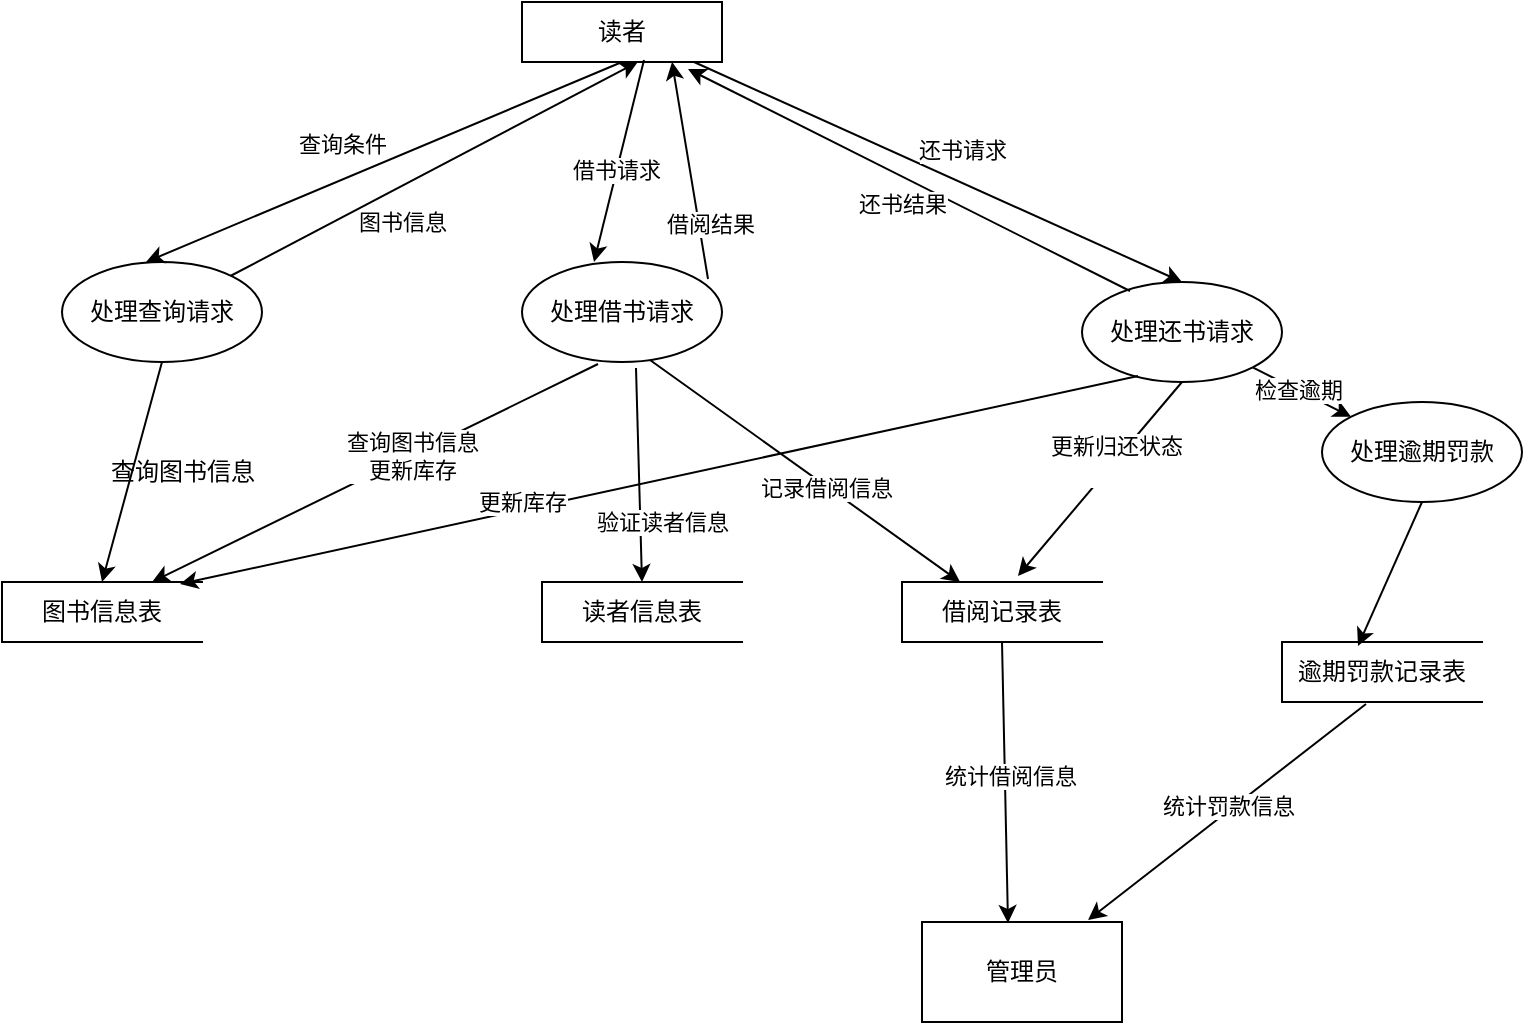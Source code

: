 <mxfile version="27.0.9">
  <diagram name="第 1 页" id="72NQMSpgFmSUnzaSWDjX">
    <mxGraphModel dx="946" dy="625" grid="1" gridSize="10" guides="1" tooltips="1" connect="1" arrows="1" fold="1" page="1" pageScale="1" pageWidth="827" pageHeight="1169" math="0" shadow="0">
      <root>
        <mxCell id="0" />
        <mxCell id="1" parent="0" />
        <mxCell id="RkWINZ1G4t5Q9_aCeAs2-4" value="读者" style="html=1;dashed=0;whiteSpace=wrap;" parent="1" vertex="1">
          <mxGeometry x="320" y="100" width="100" height="30" as="geometry" />
        </mxCell>
        <mxCell id="RkWINZ1G4t5Q9_aCeAs2-5" value="处理查询请求" style="shape=ellipse;html=1;dashed=0;whiteSpace=wrap;perimeter=ellipsePerimeter;" parent="1" vertex="1">
          <mxGeometry x="90" y="230" width="100" height="50" as="geometry" />
        </mxCell>
        <mxCell id="RkWINZ1G4t5Q9_aCeAs2-6" value="图书信息表" style="html=1;dashed=0;whiteSpace=wrap;shape=partialRectangle;right=0;" parent="1" vertex="1">
          <mxGeometry x="60" y="390" width="100" height="30" as="geometry" />
        </mxCell>
        <mxCell id="RkWINZ1G4t5Q9_aCeAs2-7" value="" style="endArrow=classic;html=1;rounded=0;exitX=0.5;exitY=1;exitDx=0;exitDy=0;entryX=0.5;entryY=0;entryDx=0;entryDy=0;" parent="1" source="RkWINZ1G4t5Q9_aCeAs2-5" target="RkWINZ1G4t5Q9_aCeAs2-6" edge="1">
          <mxGeometry width="50" height="50" relative="1" as="geometry">
            <mxPoint x="230" y="330" as="sourcePoint" />
            <mxPoint x="280" y="280" as="targetPoint" />
          </mxGeometry>
        </mxCell>
        <mxCell id="RkWINZ1G4t5Q9_aCeAs2-8" value="" style="endArrow=classic;html=1;rounded=0;exitX=0.5;exitY=1;exitDx=0;exitDy=0;entryX=0.42;entryY=0;entryDx=0;entryDy=0;entryPerimeter=0;" parent="1" source="RkWINZ1G4t5Q9_aCeAs2-4" target="RkWINZ1G4t5Q9_aCeAs2-5" edge="1">
          <mxGeometry width="50" height="50" relative="1" as="geometry">
            <mxPoint x="220" y="210" as="sourcePoint" />
            <mxPoint x="270" y="160" as="targetPoint" />
          </mxGeometry>
        </mxCell>
        <mxCell id="RkWINZ1G4t5Q9_aCeAs2-34" value="查询条件" style="edgeLabel;html=1;align=center;verticalAlign=middle;resizable=0;points=[];" parent="RkWINZ1G4t5Q9_aCeAs2-8" vertex="1" connectable="0">
          <mxGeometry x="0.006" y="-1" relative="1" as="geometry">
            <mxPoint x="-20" y="-9" as="offset" />
          </mxGeometry>
        </mxCell>
        <mxCell id="RkWINZ1G4t5Q9_aCeAs2-11" value="处理借书请求" style="shape=ellipse;html=1;dashed=0;whiteSpace=wrap;perimeter=ellipsePerimeter;" parent="1" vertex="1">
          <mxGeometry x="320" y="230" width="100" height="50" as="geometry" />
        </mxCell>
        <mxCell id="RkWINZ1G4t5Q9_aCeAs2-12" value="" style="endArrow=classic;html=1;rounded=0;entryX=0.36;entryY=0;entryDx=0;entryDy=0;entryPerimeter=0;exitX=0.61;exitY=0.967;exitDx=0;exitDy=0;exitPerimeter=0;" parent="1" source="RkWINZ1G4t5Q9_aCeAs2-4" target="RkWINZ1G4t5Q9_aCeAs2-11" edge="1">
          <mxGeometry width="50" height="50" relative="1" as="geometry">
            <mxPoint x="380" y="140" as="sourcePoint" />
            <mxPoint x="430" y="170" as="targetPoint" />
          </mxGeometry>
        </mxCell>
        <mxCell id="RkWINZ1G4t5Q9_aCeAs2-38" value="借书请求" style="edgeLabel;html=1;align=center;verticalAlign=middle;resizable=0;points=[];" parent="RkWINZ1G4t5Q9_aCeAs2-12" vertex="1" connectable="0">
          <mxGeometry x="0.082" relative="1" as="geometry">
            <mxPoint x="-1" as="offset" />
          </mxGeometry>
        </mxCell>
        <mxCell id="RkWINZ1G4t5Q9_aCeAs2-13" value="查询图书信息" style="text;html=1;align=center;verticalAlign=middle;resizable=0;points=[];autosize=1;strokeColor=none;fillColor=none;" parent="1" vertex="1">
          <mxGeometry x="100" y="320" width="100" height="30" as="geometry" />
        </mxCell>
        <mxCell id="RkWINZ1G4t5Q9_aCeAs2-14" value="" style="endArrow=classic;html=1;rounded=0;exitX=0.38;exitY=1.02;exitDx=0;exitDy=0;exitPerimeter=0;entryX=0.75;entryY=0;entryDx=0;entryDy=0;" parent="1" source="RkWINZ1G4t5Q9_aCeAs2-11" target="RkWINZ1G4t5Q9_aCeAs2-6" edge="1">
          <mxGeometry width="50" height="50" relative="1" as="geometry">
            <mxPoint x="390" y="370" as="sourcePoint" />
            <mxPoint x="440" y="320" as="targetPoint" />
          </mxGeometry>
        </mxCell>
        <mxCell id="RkWINZ1G4t5Q9_aCeAs2-16" value="查询图书信息&lt;div&gt;更新库存&lt;/div&gt;" style="edgeLabel;html=1;align=center;verticalAlign=middle;resizable=0;points=[];" parent="RkWINZ1G4t5Q9_aCeAs2-14" vertex="1" connectable="0">
          <mxGeometry x="-0.168" relative="1" as="geometry">
            <mxPoint as="offset" />
          </mxGeometry>
        </mxCell>
        <mxCell id="RkWINZ1G4t5Q9_aCeAs2-17" value="处理还书请求" style="shape=ellipse;html=1;dashed=0;whiteSpace=wrap;perimeter=ellipsePerimeter;" parent="1" vertex="1">
          <mxGeometry x="600" y="240" width="100" height="50" as="geometry" />
        </mxCell>
        <mxCell id="RkWINZ1G4t5Q9_aCeAs2-18" value="" style="endArrow=classic;html=1;rounded=0;exitX=0.86;exitY=1;exitDx=0;exitDy=0;exitPerimeter=0;entryX=0.5;entryY=0;entryDx=0;entryDy=0;" parent="1" source="RkWINZ1G4t5Q9_aCeAs2-4" target="RkWINZ1G4t5Q9_aCeAs2-17" edge="1">
          <mxGeometry width="50" height="50" relative="1" as="geometry">
            <mxPoint x="470" y="190" as="sourcePoint" />
            <mxPoint x="520" y="140" as="targetPoint" />
          </mxGeometry>
        </mxCell>
        <mxCell id="RkWINZ1G4t5Q9_aCeAs2-42" value="还书请求" style="edgeLabel;html=1;align=center;verticalAlign=middle;resizable=0;points=[];" parent="RkWINZ1G4t5Q9_aCeAs2-18" vertex="1" connectable="0">
          <mxGeometry x="-0.128" y="4" relative="1" as="geometry">
            <mxPoint x="26" as="offset" />
          </mxGeometry>
        </mxCell>
        <mxCell id="RkWINZ1G4t5Q9_aCeAs2-19" value="" style="endArrow=classic;html=1;rounded=0;exitX=0.28;exitY=0.94;exitDx=0;exitDy=0;exitPerimeter=0;entryX=0.89;entryY=0.033;entryDx=0;entryDy=0;entryPerimeter=0;" parent="1" source="RkWINZ1G4t5Q9_aCeAs2-17" target="RkWINZ1G4t5Q9_aCeAs2-6" edge="1">
          <mxGeometry width="50" height="50" relative="1" as="geometry">
            <mxPoint x="410" y="420" as="sourcePoint" />
            <mxPoint x="460" y="370" as="targetPoint" />
          </mxGeometry>
        </mxCell>
        <mxCell id="RkWINZ1G4t5Q9_aCeAs2-20" value="更新库存" style="edgeLabel;html=1;align=center;verticalAlign=middle;resizable=0;points=[];" parent="RkWINZ1G4t5Q9_aCeAs2-19" vertex="1" connectable="0">
          <mxGeometry x="-0.029" y="-1" relative="1" as="geometry">
            <mxPoint x="-75" y="13" as="offset" />
          </mxGeometry>
        </mxCell>
        <mxCell id="RkWINZ1G4t5Q9_aCeAs2-21" value="借阅记录表" style="html=1;dashed=0;whiteSpace=wrap;shape=partialRectangle;right=0;" parent="1" vertex="1">
          <mxGeometry x="510" y="390" width="100" height="30" as="geometry" />
        </mxCell>
        <mxCell id="RkWINZ1G4t5Q9_aCeAs2-22" value="" style="endArrow=classic;html=1;rounded=0;exitX=0.5;exitY=1;exitDx=0;exitDy=0;entryX=0.58;entryY=-0.1;entryDx=0;entryDy=0;entryPerimeter=0;" parent="1" source="RkWINZ1G4t5Q9_aCeAs2-17" target="RkWINZ1G4t5Q9_aCeAs2-21" edge="1">
          <mxGeometry width="50" height="50" relative="1" as="geometry">
            <mxPoint x="540" y="370" as="sourcePoint" />
            <mxPoint x="590" y="320" as="targetPoint" />
          </mxGeometry>
        </mxCell>
        <mxCell id="RkWINZ1G4t5Q9_aCeAs2-25" value="更新归还状态&lt;div&gt;&lt;br&gt;&lt;/div&gt;" style="edgeLabel;html=1;align=center;verticalAlign=middle;resizable=0;points=[];" parent="RkWINZ1G4t5Q9_aCeAs2-22" vertex="1" connectable="0">
          <mxGeometry x="-0.197" relative="1" as="geometry">
            <mxPoint as="offset" />
          </mxGeometry>
        </mxCell>
        <mxCell id="RkWINZ1G4t5Q9_aCeAs2-23" value="" style="endArrow=classic;html=1;rounded=0;exitX=0.64;exitY=0.98;exitDx=0;exitDy=0;exitPerimeter=0;" parent="1" source="RkWINZ1G4t5Q9_aCeAs2-11" target="RkWINZ1G4t5Q9_aCeAs2-21" edge="1">
          <mxGeometry width="50" height="50" relative="1" as="geometry">
            <mxPoint x="570" y="500" as="sourcePoint" />
            <mxPoint x="620" y="450" as="targetPoint" />
          </mxGeometry>
        </mxCell>
        <mxCell id="RkWINZ1G4t5Q9_aCeAs2-24" value="记录借阅信息" style="edgeLabel;html=1;align=center;verticalAlign=middle;resizable=0;points=[];" parent="RkWINZ1G4t5Q9_aCeAs2-23" vertex="1" connectable="0">
          <mxGeometry x="-0.021" y="2" relative="1" as="geometry">
            <mxPoint x="11" y="11" as="offset" />
          </mxGeometry>
        </mxCell>
        <mxCell id="RkWINZ1G4t5Q9_aCeAs2-27" value="读者信息表" style="html=1;dashed=0;whiteSpace=wrap;shape=partialRectangle;right=0;" parent="1" vertex="1">
          <mxGeometry x="330" y="390" width="100" height="30" as="geometry" />
        </mxCell>
        <mxCell id="RkWINZ1G4t5Q9_aCeAs2-28" value="" style="endArrow=classic;html=1;rounded=0;exitX=0.57;exitY=1.06;exitDx=0;exitDy=0;exitPerimeter=0;entryX=0.5;entryY=0;entryDx=0;entryDy=0;" parent="1" source="RkWINZ1G4t5Q9_aCeAs2-11" target="RkWINZ1G4t5Q9_aCeAs2-27" edge="1">
          <mxGeometry width="50" height="50" relative="1" as="geometry">
            <mxPoint x="240" y="520" as="sourcePoint" />
            <mxPoint x="290" y="470" as="targetPoint" />
          </mxGeometry>
        </mxCell>
        <mxCell id="RkWINZ1G4t5Q9_aCeAs2-29" value="验证读者信息" style="edgeLabel;html=1;align=center;verticalAlign=middle;resizable=0;points=[];" parent="RkWINZ1G4t5Q9_aCeAs2-28" vertex="1" connectable="0">
          <mxGeometry x="0.234" y="1" relative="1" as="geometry">
            <mxPoint x="10" y="11" as="offset" />
          </mxGeometry>
        </mxCell>
        <mxCell id="RkWINZ1G4t5Q9_aCeAs2-31" value="管理员" style="html=1;dashed=0;whiteSpace=wrap;" parent="1" vertex="1">
          <mxGeometry x="520" y="560" width="100" height="50" as="geometry" />
        </mxCell>
        <mxCell id="RkWINZ1G4t5Q9_aCeAs2-32" value="" style="endArrow=classic;html=1;rounded=0;exitX=0.5;exitY=1;exitDx=0;exitDy=0;entryX=0.43;entryY=0.01;entryDx=0;entryDy=0;entryPerimeter=0;" parent="1" source="RkWINZ1G4t5Q9_aCeAs2-21" target="RkWINZ1G4t5Q9_aCeAs2-31" edge="1">
          <mxGeometry width="50" height="50" relative="1" as="geometry">
            <mxPoint x="520" y="560" as="sourcePoint" />
            <mxPoint x="690" y="510" as="targetPoint" />
          </mxGeometry>
        </mxCell>
        <mxCell id="RkWINZ1G4t5Q9_aCeAs2-33" value="统计借阅信息" style="edgeLabel;html=1;align=center;verticalAlign=middle;resizable=0;points=[];" parent="RkWINZ1G4t5Q9_aCeAs2-32" vertex="1" connectable="0">
          <mxGeometry x="-0.044" y="2" relative="1" as="geometry">
            <mxPoint as="offset" />
          </mxGeometry>
        </mxCell>
        <mxCell id="RkWINZ1G4t5Q9_aCeAs2-35" value="" style="endArrow=classic;html=1;rounded=0;entryX=0.41;entryY=0.95;entryDx=0;entryDy=0;entryPerimeter=0;" parent="1" source="RkWINZ1G4t5Q9_aCeAs2-5" edge="1">
          <mxGeometry width="50" height="50" relative="1" as="geometry">
            <mxPoint x="270" y="234" as="sourcePoint" />
            <mxPoint x="377.94" y="130" as="targetPoint" />
          </mxGeometry>
        </mxCell>
        <mxCell id="RkWINZ1G4t5Q9_aCeAs2-37" value="图书信息" style="edgeLabel;html=1;align=center;verticalAlign=middle;resizable=0;points=[];" parent="RkWINZ1G4t5Q9_aCeAs2-35" vertex="1" connectable="0">
          <mxGeometry x="-0.258" y="2" relative="1" as="geometry">
            <mxPoint x="11" y="14" as="offset" />
          </mxGeometry>
        </mxCell>
        <mxCell id="RkWINZ1G4t5Q9_aCeAs2-39" value="" style="endArrow=classic;html=1;rounded=0;entryX=0.75;entryY=1;entryDx=0;entryDy=0;exitX=0.93;exitY=0.17;exitDx=0;exitDy=0;exitPerimeter=0;" parent="1" source="RkWINZ1G4t5Q9_aCeAs2-11" target="RkWINZ1G4t5Q9_aCeAs2-4" edge="1">
          <mxGeometry width="50" height="50" relative="1" as="geometry">
            <mxPoint x="180" y="580" as="sourcePoint" />
            <mxPoint x="230" y="530" as="targetPoint" />
          </mxGeometry>
        </mxCell>
        <mxCell id="RkWINZ1G4t5Q9_aCeAs2-40" value="借阅结果" style="edgeLabel;html=1;align=center;verticalAlign=middle;resizable=0;points=[];" parent="RkWINZ1G4t5Q9_aCeAs2-39" vertex="1" connectable="0">
          <mxGeometry x="0.049" relative="1" as="geometry">
            <mxPoint x="10" y="29" as="offset" />
          </mxGeometry>
        </mxCell>
        <mxCell id="RkWINZ1G4t5Q9_aCeAs2-41" value="" style="endArrow=classic;html=1;rounded=0;entryX=0.83;entryY=1.117;entryDx=0;entryDy=0;entryPerimeter=0;exitX=0.24;exitY=0.09;exitDx=0;exitDy=0;exitPerimeter=0;" parent="1" source="RkWINZ1G4t5Q9_aCeAs2-17" target="RkWINZ1G4t5Q9_aCeAs2-4" edge="1">
          <mxGeometry width="50" height="50" relative="1" as="geometry">
            <mxPoint x="220" y="610" as="sourcePoint" />
            <mxPoint x="270" y="560" as="targetPoint" />
          </mxGeometry>
        </mxCell>
        <mxCell id="RkWINZ1G4t5Q9_aCeAs2-43" value="还书结果" style="edgeLabel;html=1;align=center;verticalAlign=middle;resizable=0;points=[];" parent="RkWINZ1G4t5Q9_aCeAs2-41" vertex="1" connectable="0">
          <mxGeometry x="-0.081" y="1" relative="1" as="geometry">
            <mxPoint x="-12" y="6" as="offset" />
          </mxGeometry>
        </mxCell>
        <mxCell id="nxbGZsxzQlJPxJBwquyM-1" value="处理逾期罚款" style="shape=ellipse;html=1;dashed=0;whiteSpace=wrap;perimeter=ellipsePerimeter;" vertex="1" parent="1">
          <mxGeometry x="720" y="300" width="100" height="50" as="geometry" />
        </mxCell>
        <mxCell id="nxbGZsxzQlJPxJBwquyM-2" value="" style="endArrow=classic;html=1;rounded=0;exitX=1;exitY=1;exitDx=0;exitDy=0;" edge="1" parent="1" source="RkWINZ1G4t5Q9_aCeAs2-17" target="nxbGZsxzQlJPxJBwquyM-1">
          <mxGeometry width="50" height="50" relative="1" as="geometry">
            <mxPoint x="280" y="550" as="sourcePoint" />
            <mxPoint x="330" y="510" as="targetPoint" />
          </mxGeometry>
        </mxCell>
        <mxCell id="nxbGZsxzQlJPxJBwquyM-3" value="检查逾期" style="edgeLabel;html=1;align=center;verticalAlign=middle;resizable=0;points=[];" vertex="1" connectable="0" parent="nxbGZsxzQlJPxJBwquyM-2">
          <mxGeometry x="-0.084" relative="1" as="geometry">
            <mxPoint as="offset" />
          </mxGeometry>
        </mxCell>
        <mxCell id="nxbGZsxzQlJPxJBwquyM-4" value="逾期罚款记录表" style="html=1;dashed=0;whiteSpace=wrap;shape=partialRectangle;right=0;" vertex="1" parent="1">
          <mxGeometry x="700" y="420" width="100" height="30" as="geometry" />
        </mxCell>
        <mxCell id="nxbGZsxzQlJPxJBwquyM-5" value="" style="endArrow=classic;html=1;rounded=0;exitX=0.5;exitY=1;exitDx=0;exitDy=0;entryX=0.38;entryY=0.067;entryDx=0;entryDy=0;entryPerimeter=0;" edge="1" parent="1" source="nxbGZsxzQlJPxJBwquyM-1" target="nxbGZsxzQlJPxJBwquyM-4">
          <mxGeometry width="50" height="50" relative="1" as="geometry">
            <mxPoint x="650" y="550" as="sourcePoint" />
            <mxPoint x="700" y="500" as="targetPoint" />
          </mxGeometry>
        </mxCell>
        <mxCell id="nxbGZsxzQlJPxJBwquyM-6" value="" style="endArrow=classic;html=1;rounded=0;exitX=0.42;exitY=1.033;exitDx=0;exitDy=0;exitPerimeter=0;entryX=0.83;entryY=-0.02;entryDx=0;entryDy=0;entryPerimeter=0;" edge="1" parent="1" source="nxbGZsxzQlJPxJBwquyM-4" target="RkWINZ1G4t5Q9_aCeAs2-31">
          <mxGeometry width="50" height="50" relative="1" as="geometry">
            <mxPoint x="700" y="590" as="sourcePoint" />
            <mxPoint x="750" y="540" as="targetPoint" />
          </mxGeometry>
        </mxCell>
        <mxCell id="nxbGZsxzQlJPxJBwquyM-7" value="统计罚款信息" style="edgeLabel;html=1;align=center;verticalAlign=middle;resizable=0;points=[];" vertex="1" connectable="0" parent="nxbGZsxzQlJPxJBwquyM-6">
          <mxGeometry x="-0.025" y="-2" relative="1" as="geometry">
            <mxPoint as="offset" />
          </mxGeometry>
        </mxCell>
      </root>
    </mxGraphModel>
  </diagram>
</mxfile>
